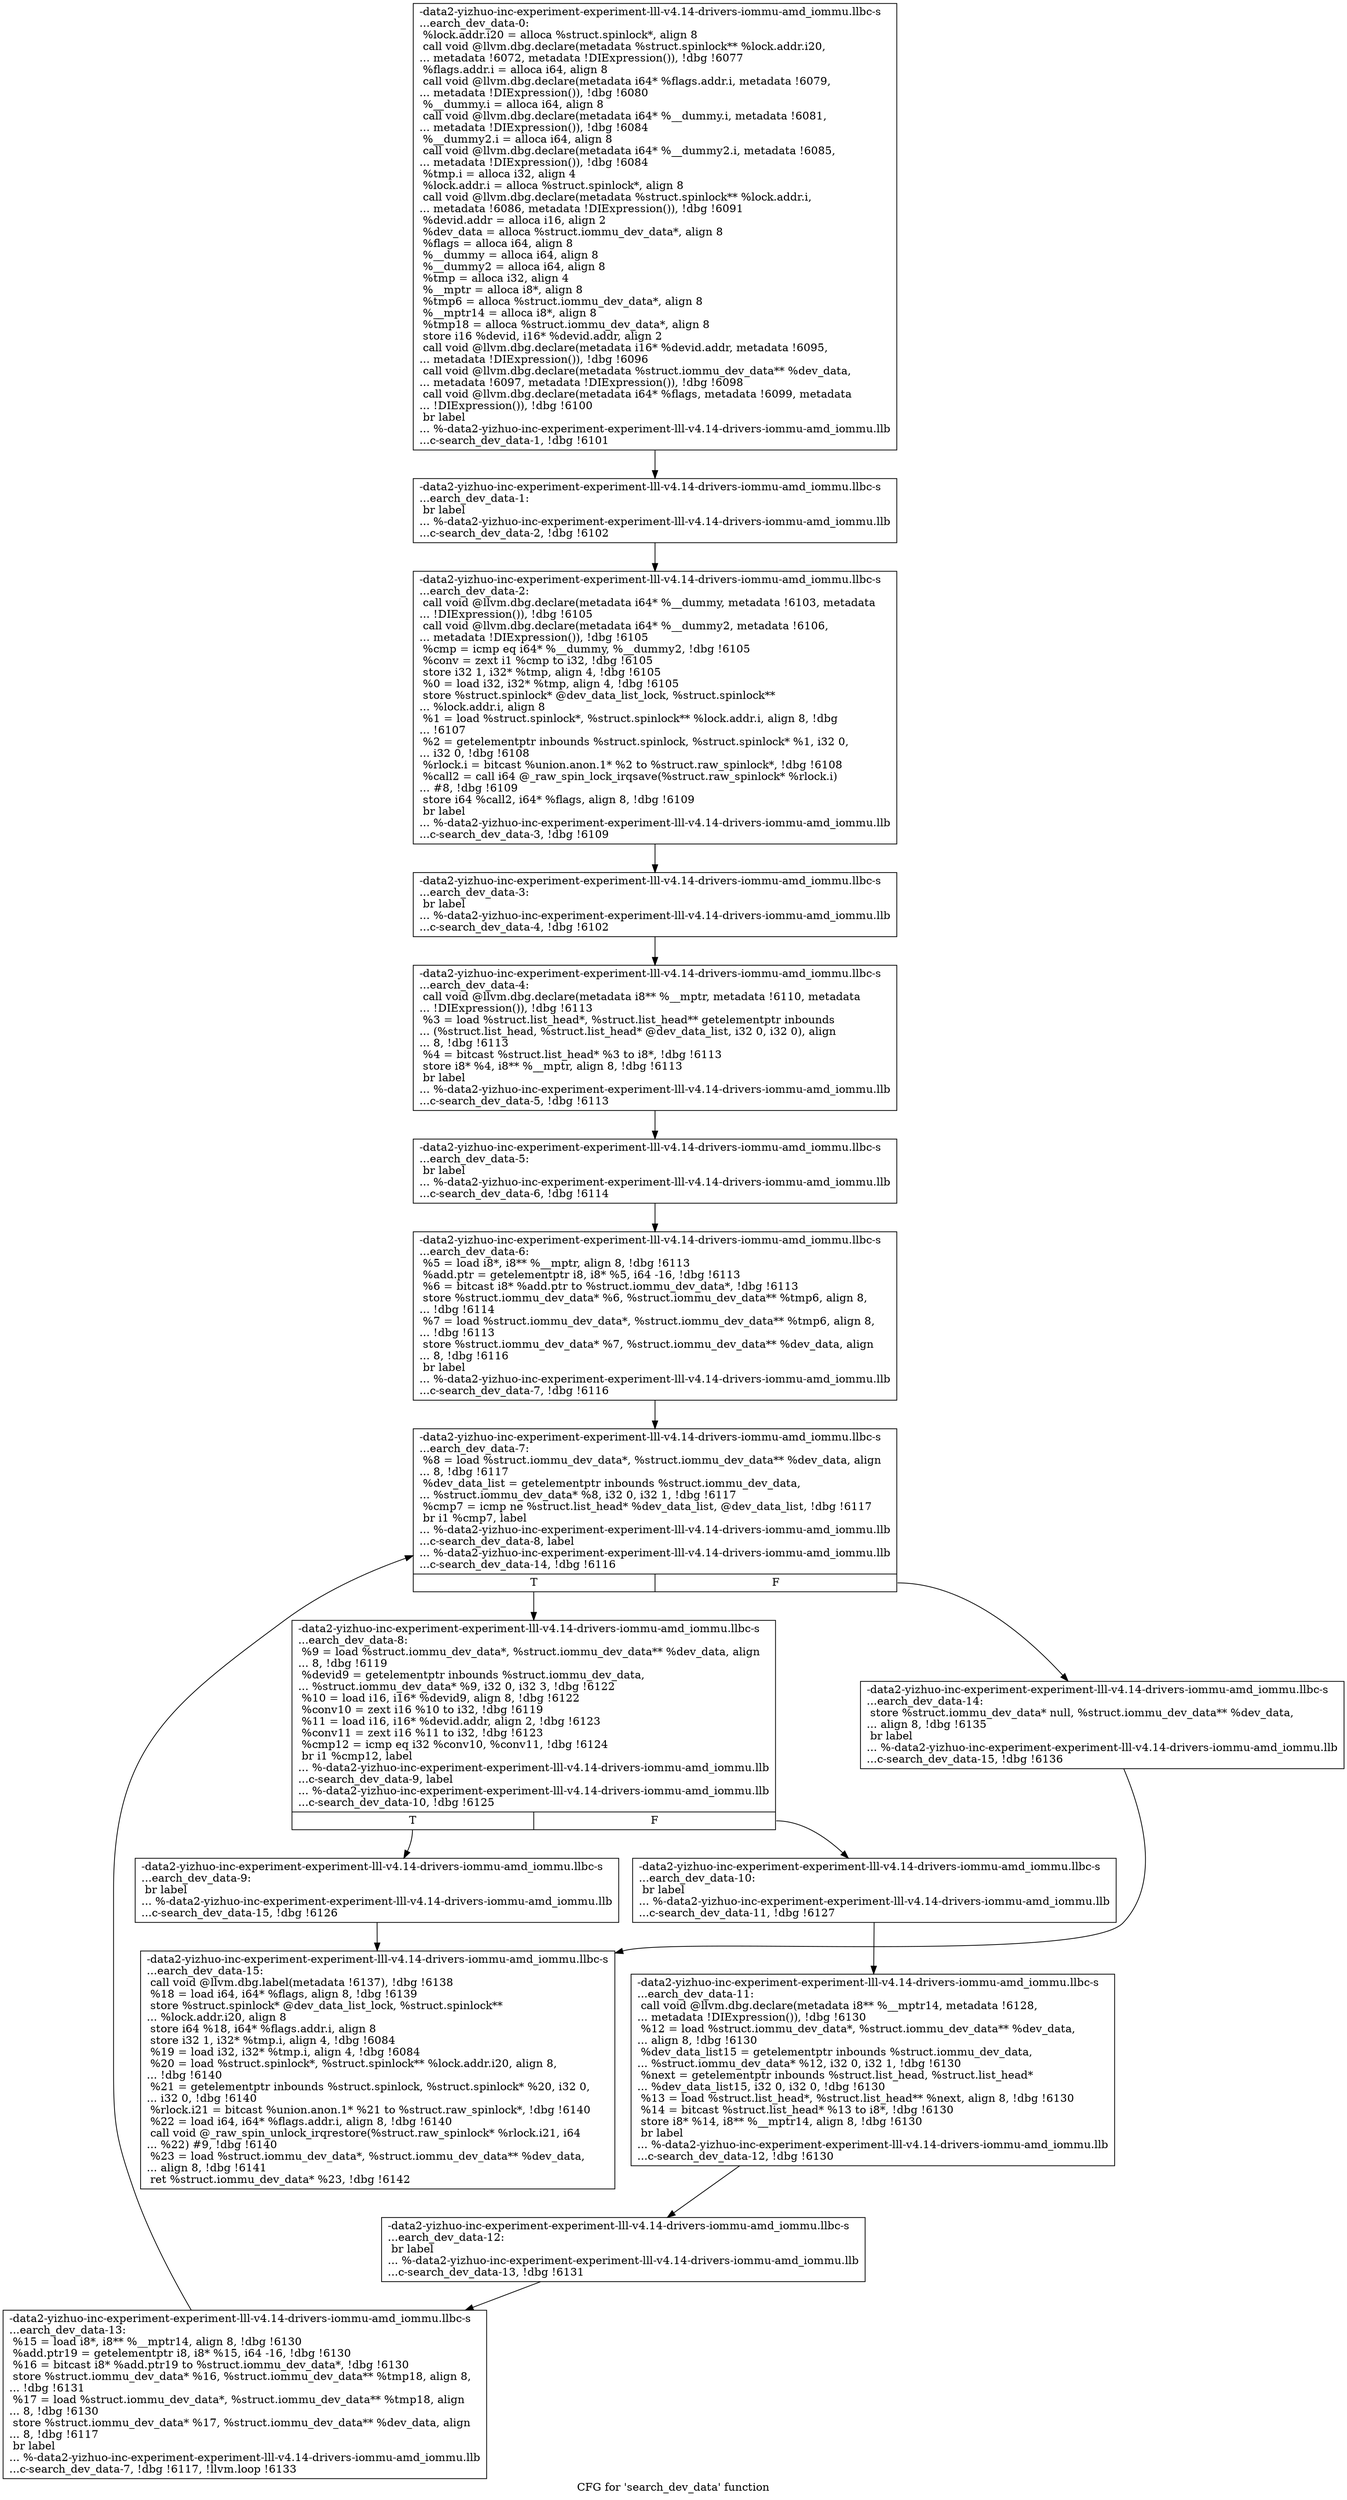 digraph "CFG for 'search_dev_data' function" {
	label="CFG for 'search_dev_data' function";

	Node0x561b9484b470 [shape=record,label="{-data2-yizhuo-inc-experiment-experiment-lll-v4.14-drivers-iommu-amd_iommu.llbc-s\l...earch_dev_data-0:\l  %lock.addr.i20 = alloca %struct.spinlock*, align 8\l  call void @llvm.dbg.declare(metadata %struct.spinlock** %lock.addr.i20,\l... metadata !6072, metadata !DIExpression()), !dbg !6077\l  %flags.addr.i = alloca i64, align 8\l  call void @llvm.dbg.declare(metadata i64* %flags.addr.i, metadata !6079,\l... metadata !DIExpression()), !dbg !6080\l  %__dummy.i = alloca i64, align 8\l  call void @llvm.dbg.declare(metadata i64* %__dummy.i, metadata !6081,\l... metadata !DIExpression()), !dbg !6084\l  %__dummy2.i = alloca i64, align 8\l  call void @llvm.dbg.declare(metadata i64* %__dummy2.i, metadata !6085,\l... metadata !DIExpression()), !dbg !6084\l  %tmp.i = alloca i32, align 4\l  %lock.addr.i = alloca %struct.spinlock*, align 8\l  call void @llvm.dbg.declare(metadata %struct.spinlock** %lock.addr.i,\l... metadata !6086, metadata !DIExpression()), !dbg !6091\l  %devid.addr = alloca i16, align 2\l  %dev_data = alloca %struct.iommu_dev_data*, align 8\l  %flags = alloca i64, align 8\l  %__dummy = alloca i64, align 8\l  %__dummy2 = alloca i64, align 8\l  %tmp = alloca i32, align 4\l  %__mptr = alloca i8*, align 8\l  %tmp6 = alloca %struct.iommu_dev_data*, align 8\l  %__mptr14 = alloca i8*, align 8\l  %tmp18 = alloca %struct.iommu_dev_data*, align 8\l  store i16 %devid, i16* %devid.addr, align 2\l  call void @llvm.dbg.declare(metadata i16* %devid.addr, metadata !6095,\l... metadata !DIExpression()), !dbg !6096\l  call void @llvm.dbg.declare(metadata %struct.iommu_dev_data** %dev_data,\l... metadata !6097, metadata !DIExpression()), !dbg !6098\l  call void @llvm.dbg.declare(metadata i64* %flags, metadata !6099, metadata\l... !DIExpression()), !dbg !6100\l  br label\l... %-data2-yizhuo-inc-experiment-experiment-lll-v4.14-drivers-iommu-amd_iommu.llb\l...c-search_dev_data-1, !dbg !6101\l}"];
	Node0x561b9484b470 -> Node0x561b94852e10;
	Node0x561b94852e10 [shape=record,label="{-data2-yizhuo-inc-experiment-experiment-lll-v4.14-drivers-iommu-amd_iommu.llbc-s\l...earch_dev_data-1: \l  br label\l... %-data2-yizhuo-inc-experiment-experiment-lll-v4.14-drivers-iommu-amd_iommu.llb\l...c-search_dev_data-2, !dbg !6102\l}"];
	Node0x561b94852e10 -> Node0x561b94854ec0;
	Node0x561b94854ec0 [shape=record,label="{-data2-yizhuo-inc-experiment-experiment-lll-v4.14-drivers-iommu-amd_iommu.llbc-s\l...earch_dev_data-2: \l  call void @llvm.dbg.declare(metadata i64* %__dummy, metadata !6103, metadata\l... !DIExpression()), !dbg !6105\l  call void @llvm.dbg.declare(metadata i64* %__dummy2, metadata !6106,\l... metadata !DIExpression()), !dbg !6105\l  %cmp = icmp eq i64* %__dummy, %__dummy2, !dbg !6105\l  %conv = zext i1 %cmp to i32, !dbg !6105\l  store i32 1, i32* %tmp, align 4, !dbg !6105\l  %0 = load i32, i32* %tmp, align 4, !dbg !6105\l  store %struct.spinlock* @dev_data_list_lock, %struct.spinlock**\l... %lock.addr.i, align 8\l  %1 = load %struct.spinlock*, %struct.spinlock** %lock.addr.i, align 8, !dbg\l... !6107\l  %2 = getelementptr inbounds %struct.spinlock, %struct.spinlock* %1, i32 0,\l... i32 0, !dbg !6108\l  %rlock.i = bitcast %union.anon.1* %2 to %struct.raw_spinlock*, !dbg !6108\l  %call2 = call i64 @_raw_spin_lock_irqsave(%struct.raw_spinlock* %rlock.i)\l... #8, !dbg !6109\l  store i64 %call2, i64* %flags, align 8, !dbg !6109\l  br label\l... %-data2-yizhuo-inc-experiment-experiment-lll-v4.14-drivers-iommu-amd_iommu.llb\l...c-search_dev_data-3, !dbg !6109\l}"];
	Node0x561b94854ec0 -> Node0x561b94854f10;
	Node0x561b94854f10 [shape=record,label="{-data2-yizhuo-inc-experiment-experiment-lll-v4.14-drivers-iommu-amd_iommu.llbc-s\l...earch_dev_data-3: \l  br label\l... %-data2-yizhuo-inc-experiment-experiment-lll-v4.14-drivers-iommu-amd_iommu.llb\l...c-search_dev_data-4, !dbg !6102\l}"];
	Node0x561b94854f10 -> Node0x561b94854f60;
	Node0x561b94854f60 [shape=record,label="{-data2-yizhuo-inc-experiment-experiment-lll-v4.14-drivers-iommu-amd_iommu.llbc-s\l...earch_dev_data-4: \l  call void @llvm.dbg.declare(metadata i8** %__mptr, metadata !6110, metadata\l... !DIExpression()), !dbg !6113\l  %3 = load %struct.list_head*, %struct.list_head** getelementptr inbounds\l... (%struct.list_head, %struct.list_head* @dev_data_list, i32 0, i32 0), align\l... 8, !dbg !6113\l  %4 = bitcast %struct.list_head* %3 to i8*, !dbg !6113\l  store i8* %4, i8** %__mptr, align 8, !dbg !6113\l  br label\l... %-data2-yizhuo-inc-experiment-experiment-lll-v4.14-drivers-iommu-amd_iommu.llb\l...c-search_dev_data-5, !dbg !6113\l}"];
	Node0x561b94854f60 -> Node0x561b94854fb0;
	Node0x561b94854fb0 [shape=record,label="{-data2-yizhuo-inc-experiment-experiment-lll-v4.14-drivers-iommu-amd_iommu.llbc-s\l...earch_dev_data-5: \l  br label\l... %-data2-yizhuo-inc-experiment-experiment-lll-v4.14-drivers-iommu-amd_iommu.llb\l...c-search_dev_data-6, !dbg !6114\l}"];
	Node0x561b94854fb0 -> Node0x561b94855000;
	Node0x561b94855000 [shape=record,label="{-data2-yizhuo-inc-experiment-experiment-lll-v4.14-drivers-iommu-amd_iommu.llbc-s\l...earch_dev_data-6: \l  %5 = load i8*, i8** %__mptr, align 8, !dbg !6113\l  %add.ptr = getelementptr i8, i8* %5, i64 -16, !dbg !6113\l  %6 = bitcast i8* %add.ptr to %struct.iommu_dev_data*, !dbg !6113\l  store %struct.iommu_dev_data* %6, %struct.iommu_dev_data** %tmp6, align 8,\l... !dbg !6114\l  %7 = load %struct.iommu_dev_data*, %struct.iommu_dev_data** %tmp6, align 8,\l... !dbg !6113\l  store %struct.iommu_dev_data* %7, %struct.iommu_dev_data** %dev_data, align\l... 8, !dbg !6116\l  br label\l... %-data2-yizhuo-inc-experiment-experiment-lll-v4.14-drivers-iommu-amd_iommu.llb\l...c-search_dev_data-7, !dbg !6116\l}"];
	Node0x561b94855000 -> Node0x561b94855050;
	Node0x561b94855050 [shape=record,label="{-data2-yizhuo-inc-experiment-experiment-lll-v4.14-drivers-iommu-amd_iommu.llbc-s\l...earch_dev_data-7: \l  %8 = load %struct.iommu_dev_data*, %struct.iommu_dev_data** %dev_data, align\l... 8, !dbg !6117\l  %dev_data_list = getelementptr inbounds %struct.iommu_dev_data,\l... %struct.iommu_dev_data* %8, i32 0, i32 1, !dbg !6117\l  %cmp7 = icmp ne %struct.list_head* %dev_data_list, @dev_data_list, !dbg !6117\l  br i1 %cmp7, label\l... %-data2-yizhuo-inc-experiment-experiment-lll-v4.14-drivers-iommu-amd_iommu.llb\l...c-search_dev_data-8, label\l... %-data2-yizhuo-inc-experiment-experiment-lll-v4.14-drivers-iommu-amd_iommu.llb\l...c-search_dev_data-14, !dbg !6116\l|{<s0>T|<s1>F}}"];
	Node0x561b94855050:s0 -> Node0x561b948550a0;
	Node0x561b94855050:s1 -> Node0x561b94855280;
	Node0x561b948550a0 [shape=record,label="{-data2-yizhuo-inc-experiment-experiment-lll-v4.14-drivers-iommu-amd_iommu.llbc-s\l...earch_dev_data-8: \l  %9 = load %struct.iommu_dev_data*, %struct.iommu_dev_data** %dev_data, align\l... 8, !dbg !6119\l  %devid9 = getelementptr inbounds %struct.iommu_dev_data,\l... %struct.iommu_dev_data* %9, i32 0, i32 3, !dbg !6122\l  %10 = load i16, i16* %devid9, align 8, !dbg !6122\l  %conv10 = zext i16 %10 to i32, !dbg !6119\l  %11 = load i16, i16* %devid.addr, align 2, !dbg !6123\l  %conv11 = zext i16 %11 to i32, !dbg !6123\l  %cmp12 = icmp eq i32 %conv10, %conv11, !dbg !6124\l  br i1 %cmp12, label\l... %-data2-yizhuo-inc-experiment-experiment-lll-v4.14-drivers-iommu-amd_iommu.llb\l...c-search_dev_data-9, label\l... %-data2-yizhuo-inc-experiment-experiment-lll-v4.14-drivers-iommu-amd_iommu.llb\l...c-search_dev_data-10, !dbg !6125\l|{<s0>T|<s1>F}}"];
	Node0x561b948550a0:s0 -> Node0x561b948550f0;
	Node0x561b948550a0:s1 -> Node0x561b94855140;
	Node0x561b948550f0 [shape=record,label="{-data2-yizhuo-inc-experiment-experiment-lll-v4.14-drivers-iommu-amd_iommu.llbc-s\l...earch_dev_data-9: \l  br label\l... %-data2-yizhuo-inc-experiment-experiment-lll-v4.14-drivers-iommu-amd_iommu.llb\l...c-search_dev_data-15, !dbg !6126\l}"];
	Node0x561b948550f0 -> Node0x561b948552d0;
	Node0x561b94855140 [shape=record,label="{-data2-yizhuo-inc-experiment-experiment-lll-v4.14-drivers-iommu-amd_iommu.llbc-s\l...earch_dev_data-10: \l  br label\l... %-data2-yizhuo-inc-experiment-experiment-lll-v4.14-drivers-iommu-amd_iommu.llb\l...c-search_dev_data-11, !dbg !6127\l}"];
	Node0x561b94855140 -> Node0x561b94855190;
	Node0x561b94855190 [shape=record,label="{-data2-yizhuo-inc-experiment-experiment-lll-v4.14-drivers-iommu-amd_iommu.llbc-s\l...earch_dev_data-11: \l  call void @llvm.dbg.declare(metadata i8** %__mptr14, metadata !6128,\l... metadata !DIExpression()), !dbg !6130\l  %12 = load %struct.iommu_dev_data*, %struct.iommu_dev_data** %dev_data,\l... align 8, !dbg !6130\l  %dev_data_list15 = getelementptr inbounds %struct.iommu_dev_data,\l... %struct.iommu_dev_data* %12, i32 0, i32 1, !dbg !6130\l  %next = getelementptr inbounds %struct.list_head, %struct.list_head*\l... %dev_data_list15, i32 0, i32 0, !dbg !6130\l  %13 = load %struct.list_head*, %struct.list_head** %next, align 8, !dbg !6130\l  %14 = bitcast %struct.list_head* %13 to i8*, !dbg !6130\l  store i8* %14, i8** %__mptr14, align 8, !dbg !6130\l  br label\l... %-data2-yizhuo-inc-experiment-experiment-lll-v4.14-drivers-iommu-amd_iommu.llb\l...c-search_dev_data-12, !dbg !6130\l}"];
	Node0x561b94855190 -> Node0x561b948551e0;
	Node0x561b948551e0 [shape=record,label="{-data2-yizhuo-inc-experiment-experiment-lll-v4.14-drivers-iommu-amd_iommu.llbc-s\l...earch_dev_data-12: \l  br label\l... %-data2-yizhuo-inc-experiment-experiment-lll-v4.14-drivers-iommu-amd_iommu.llb\l...c-search_dev_data-13, !dbg !6131\l}"];
	Node0x561b948551e0 -> Node0x561b94855230;
	Node0x561b94855230 [shape=record,label="{-data2-yizhuo-inc-experiment-experiment-lll-v4.14-drivers-iommu-amd_iommu.llbc-s\l...earch_dev_data-13: \l  %15 = load i8*, i8** %__mptr14, align 8, !dbg !6130\l  %add.ptr19 = getelementptr i8, i8* %15, i64 -16, !dbg !6130\l  %16 = bitcast i8* %add.ptr19 to %struct.iommu_dev_data*, !dbg !6130\l  store %struct.iommu_dev_data* %16, %struct.iommu_dev_data** %tmp18, align 8,\l... !dbg !6131\l  %17 = load %struct.iommu_dev_data*, %struct.iommu_dev_data** %tmp18, align\l... 8, !dbg !6130\l  store %struct.iommu_dev_data* %17, %struct.iommu_dev_data** %dev_data, align\l... 8, !dbg !6117\l  br label\l... %-data2-yizhuo-inc-experiment-experiment-lll-v4.14-drivers-iommu-amd_iommu.llb\l...c-search_dev_data-7, !dbg !6117, !llvm.loop !6133\l}"];
	Node0x561b94855230 -> Node0x561b94855050;
	Node0x561b94855280 [shape=record,label="{-data2-yizhuo-inc-experiment-experiment-lll-v4.14-drivers-iommu-amd_iommu.llbc-s\l...earch_dev_data-14: \l  store %struct.iommu_dev_data* null, %struct.iommu_dev_data** %dev_data,\l... align 8, !dbg !6135\l  br label\l... %-data2-yizhuo-inc-experiment-experiment-lll-v4.14-drivers-iommu-amd_iommu.llb\l...c-search_dev_data-15, !dbg !6136\l}"];
	Node0x561b94855280 -> Node0x561b948552d0;
	Node0x561b948552d0 [shape=record,label="{-data2-yizhuo-inc-experiment-experiment-lll-v4.14-drivers-iommu-amd_iommu.llbc-s\l...earch_dev_data-15: \l  call void @llvm.dbg.label(metadata !6137), !dbg !6138\l  %18 = load i64, i64* %flags, align 8, !dbg !6139\l  store %struct.spinlock* @dev_data_list_lock, %struct.spinlock**\l... %lock.addr.i20, align 8\l  store i64 %18, i64* %flags.addr.i, align 8\l  store i32 1, i32* %tmp.i, align 4, !dbg !6084\l  %19 = load i32, i32* %tmp.i, align 4, !dbg !6084\l  %20 = load %struct.spinlock*, %struct.spinlock** %lock.addr.i20, align 8,\l... !dbg !6140\l  %21 = getelementptr inbounds %struct.spinlock, %struct.spinlock* %20, i32 0,\l... i32 0, !dbg !6140\l  %rlock.i21 = bitcast %union.anon.1* %21 to %struct.raw_spinlock*, !dbg !6140\l  %22 = load i64, i64* %flags.addr.i, align 8, !dbg !6140\l  call void @_raw_spin_unlock_irqrestore(%struct.raw_spinlock* %rlock.i21, i64\l... %22) #9, !dbg !6140\l  %23 = load %struct.iommu_dev_data*, %struct.iommu_dev_data** %dev_data,\l... align 8, !dbg !6141\l  ret %struct.iommu_dev_data* %23, !dbg !6142\l}"];
}
